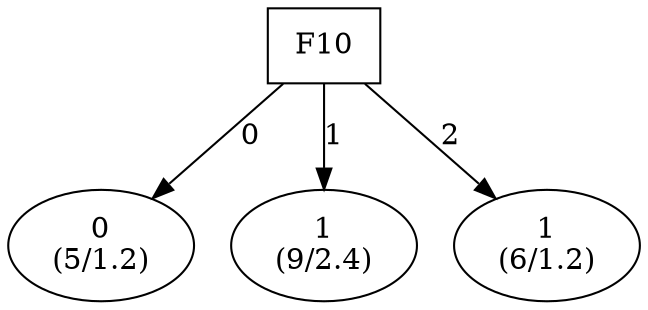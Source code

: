 digraph YaDT {
n0 [ shape=box, label="F10\n"]
n0 -> n1 [label="0"]
n1 [ shape=ellipse, label="0\n(5/1.2)"]
n0 -> n2 [label="1"]
n2 [ shape=ellipse, label="1\n(9/2.4)"]
n0 -> n3 [label="2"]
n3 [ shape=ellipse, label="1\n(6/1.2)"]
}
